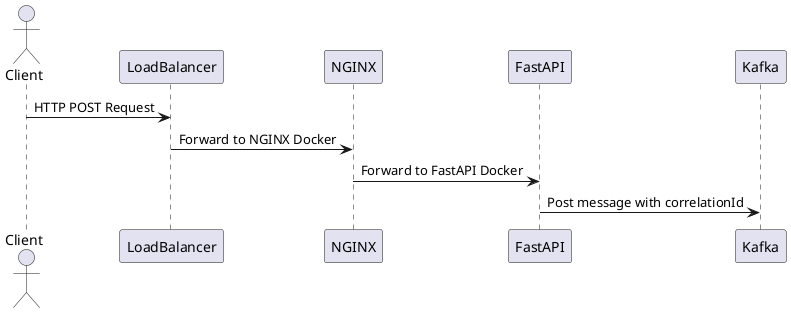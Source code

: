@startuml

actor Client
Client -> LoadBalancer: HTTP POST Request

LoadBalancer -> NGINX: Forward to NGINX Docker

NGINX -> FastAPI: Forward to FastAPI Docker

FastAPI -> Kafka: Post message with correlationId

@enduml
